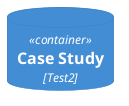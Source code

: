 @startuml Graded
!include <C4/C4_Container>
    ContainerDb(caseStudyDBAlias, "Case Study", "Test2", "")
@enduml